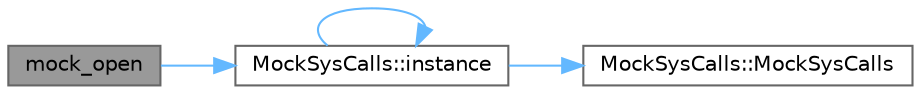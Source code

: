 digraph "mock_open"
{
 // LATEX_PDF_SIZE
  bgcolor="transparent";
  edge [fontname=Helvetica,fontsize=10,labelfontname=Helvetica,labelfontsize=10];
  node [fontname=Helvetica,fontsize=10,shape=box,height=0.2,width=0.4];
  rankdir="LR";
  Node1 [id="Node000001",label="mock_open",height=0.2,width=0.4,color="gray40", fillcolor="grey60", style="filled", fontcolor="black",tooltip="Mocked open function."];
  Node1 -> Node2 [id="edge1_Node000001_Node000002",color="steelblue1",style="solid",tooltip=" "];
  Node2 [id="Node000002",label="MockSysCalls::instance",height=0.2,width=0.4,color="grey40", fillcolor="white", style="filled",URL="$classMockSysCalls.html#a8ac43bb616643db04ca635ae8fa3eb07",tooltip="Get the instance object."];
  Node2 -> Node2 [id="edge2_Node000002_Node000002",color="steelblue1",style="solid",tooltip=" "];
  Node2 -> Node3 [id="edge3_Node000002_Node000003",color="steelblue1",style="solid",tooltip=" "];
  Node3 [id="Node000003",label="MockSysCalls::MockSysCalls",height=0.2,width=0.4,color="grey40", fillcolor="white", style="filled",URL="$classMockSysCalls.html#aa085840a71538a1b1bde3bce1bfdf55d",tooltip="Constructor of the class set as default."];
}
